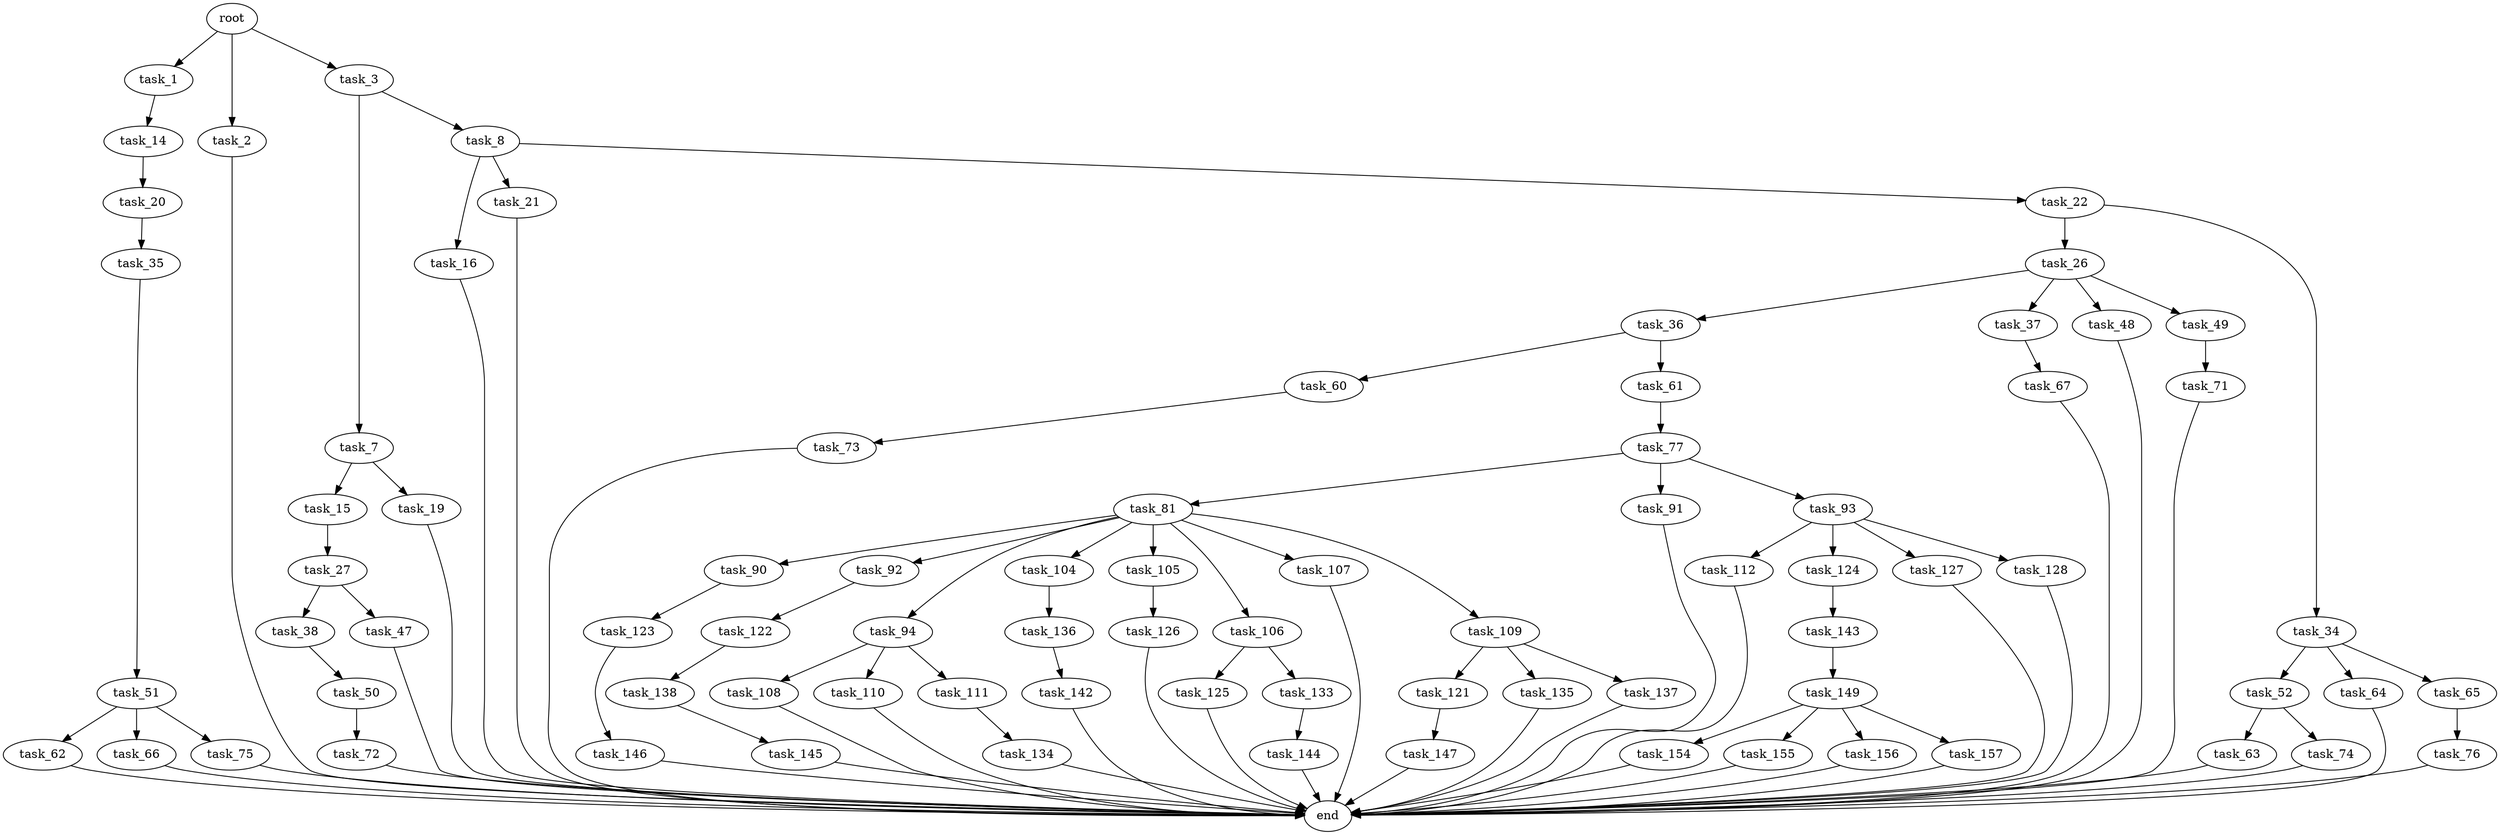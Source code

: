 digraph G {
  root [size="0.000000"];
  task_1 [size="34835988916.000000"];
  task_2 [size="68719476736.000000"];
  task_3 [size="8589934592.000000"];
  task_7 [size="231928233984.000000"];
  task_8 [size="6783262658.000000"];
  task_14 [size="16665835413.000000"];
  task_15 [size="231928233984.000000"];
  task_16 [size="1278518584.000000"];
  task_19 [size="200419445637.000000"];
  task_20 [size="53959415775.000000"];
  task_21 [size="368293445632.000000"];
  task_22 [size="9805773409.000000"];
  task_26 [size="3453430990.000000"];
  task_27 [size="231928233984.000000"];
  task_34 [size="1899018866.000000"];
  task_35 [size="6572883266.000000"];
  task_36 [size="1550563199.000000"];
  task_37 [size="782757789696.000000"];
  task_38 [size="104730271965.000000"];
  task_47 [size="276960826350.000000"];
  task_48 [size="54289177265.000000"];
  task_49 [size="43133336723.000000"];
  task_50 [size="17198765814.000000"];
  task_51 [size="177724378615.000000"];
  task_52 [size="805777364213.000000"];
  task_60 [size="622567926554.000000"];
  task_61 [size="2377623403.000000"];
  task_62 [size="434801441.000000"];
  task_63 [size="127405915041.000000"];
  task_64 [size="7522208794.000000"];
  task_65 [size="780418900444.000000"];
  task_66 [size="134217728000.000000"];
  task_67 [size="71764907213.000000"];
  task_71 [size="61437033424.000000"];
  task_72 [size="49810875170.000000"];
  task_73 [size="17006326334.000000"];
  task_74 [size="40750646224.000000"];
  task_75 [size="35068045008.000000"];
  task_76 [size="231928233984.000000"];
  task_77 [size="5662674915.000000"];
  task_81 [size="28991029248.000000"];
  task_90 [size="4686644630.000000"];
  task_91 [size="327923155083.000000"];
  task_92 [size="34994810331.000000"];
  task_93 [size="11994023904.000000"];
  task_94 [size="62713464192.000000"];
  task_104 [size="1753238221.000000"];
  task_105 [size="206429114279.000000"];
  task_106 [size="3022040075.000000"];
  task_107 [size="430786442134.000000"];
  task_108 [size="68719476736.000000"];
  task_109 [size="17829510069.000000"];
  task_110 [size="782757789696.000000"];
  task_111 [size="277665774948.000000"];
  task_112 [size="31749631903.000000"];
  task_121 [size="368293445632.000000"];
  task_122 [size="18010977340.000000"];
  task_123 [size="91627812680.000000"];
  task_124 [size="1048880622673.000000"];
  task_125 [size="3737841912.000000"];
  task_126 [size="7478903962.000000"];
  task_127 [size="252541296311.000000"];
  task_128 [size="28991029248.000000"];
  task_133 [size="68719476736.000000"];
  task_134 [size="4467419345.000000"];
  task_135 [size="68719476736.000000"];
  task_136 [size="9173145799.000000"];
  task_137 [size="231928233984.000000"];
  task_138 [size="134217728000.000000"];
  task_142 [size="368293445632.000000"];
  task_143 [size="50481572337.000000"];
  task_144 [size="368293445632.000000"];
  task_145 [size="497705853993.000000"];
  task_146 [size="1078839934.000000"];
  task_147 [size="13327632448.000000"];
  task_149 [size="4491932198.000000"];
  task_154 [size="46699784082.000000"];
  task_155 [size="34479621827.000000"];
  task_156 [size="549755813888.000000"];
  task_157 [size="710869480960.000000"];
  end [size="0.000000"];

  root -> task_1 [size="1.000000"];
  root -> task_2 [size="1.000000"];
  root -> task_3 [size="1.000000"];
  task_1 -> task_14 [size="679477248.000000"];
  task_2 -> end [size="1.000000"];
  task_3 -> task_7 [size="33554432.000000"];
  task_3 -> task_8 [size="33554432.000000"];
  task_7 -> task_15 [size="301989888.000000"];
  task_7 -> task_19 [size="301989888.000000"];
  task_8 -> task_16 [size="209715200.000000"];
  task_8 -> task_21 [size="209715200.000000"];
  task_8 -> task_22 [size="209715200.000000"];
  task_14 -> task_20 [size="679477248.000000"];
  task_15 -> task_27 [size="301989888.000000"];
  task_16 -> end [size="1.000000"];
  task_19 -> end [size="1.000000"];
  task_20 -> task_35 [size="134217728.000000"];
  task_21 -> end [size="1.000000"];
  task_22 -> task_26 [size="301989888.000000"];
  task_22 -> task_34 [size="301989888.000000"];
  task_26 -> task_36 [size="75497472.000000"];
  task_26 -> task_37 [size="75497472.000000"];
  task_26 -> task_48 [size="75497472.000000"];
  task_26 -> task_49 [size="75497472.000000"];
  task_27 -> task_38 [size="301989888.000000"];
  task_27 -> task_47 [size="301989888.000000"];
  task_34 -> task_52 [size="134217728.000000"];
  task_34 -> task_64 [size="134217728.000000"];
  task_34 -> task_65 [size="134217728.000000"];
  task_35 -> task_51 [size="209715200.000000"];
  task_36 -> task_60 [size="134217728.000000"];
  task_36 -> task_61 [size="134217728.000000"];
  task_37 -> task_67 [size="679477248.000000"];
  task_38 -> task_50 [size="75497472.000000"];
  task_47 -> end [size="1.000000"];
  task_48 -> end [size="1.000000"];
  task_49 -> task_71 [size="838860800.000000"];
  task_50 -> task_72 [size="75497472.000000"];
  task_51 -> task_62 [size="134217728.000000"];
  task_51 -> task_66 [size="134217728.000000"];
  task_51 -> task_75 [size="134217728.000000"];
  task_52 -> task_63 [size="679477248.000000"];
  task_52 -> task_74 [size="679477248.000000"];
  task_60 -> task_73 [size="411041792.000000"];
  task_61 -> task_77 [size="75497472.000000"];
  task_62 -> end [size="1.000000"];
  task_63 -> end [size="1.000000"];
  task_64 -> end [size="1.000000"];
  task_65 -> task_76 [size="679477248.000000"];
  task_66 -> end [size="1.000000"];
  task_67 -> end [size="1.000000"];
  task_71 -> end [size="1.000000"];
  task_72 -> end [size="1.000000"];
  task_73 -> end [size="1.000000"];
  task_74 -> end [size="1.000000"];
  task_75 -> end [size="1.000000"];
  task_76 -> end [size="1.000000"];
  task_77 -> task_81 [size="134217728.000000"];
  task_77 -> task_91 [size="134217728.000000"];
  task_77 -> task_93 [size="134217728.000000"];
  task_81 -> task_90 [size="75497472.000000"];
  task_81 -> task_92 [size="75497472.000000"];
  task_81 -> task_94 [size="75497472.000000"];
  task_81 -> task_104 [size="75497472.000000"];
  task_81 -> task_105 [size="75497472.000000"];
  task_81 -> task_106 [size="75497472.000000"];
  task_81 -> task_107 [size="75497472.000000"];
  task_81 -> task_109 [size="75497472.000000"];
  task_90 -> task_123 [size="75497472.000000"];
  task_91 -> end [size="1.000000"];
  task_92 -> task_122 [size="838860800.000000"];
  task_93 -> task_112 [size="536870912.000000"];
  task_93 -> task_124 [size="536870912.000000"];
  task_93 -> task_127 [size="536870912.000000"];
  task_93 -> task_128 [size="536870912.000000"];
  task_94 -> task_108 [size="209715200.000000"];
  task_94 -> task_110 [size="209715200.000000"];
  task_94 -> task_111 [size="209715200.000000"];
  task_104 -> task_136 [size="75497472.000000"];
  task_105 -> task_126 [size="301989888.000000"];
  task_106 -> task_125 [size="75497472.000000"];
  task_106 -> task_133 [size="75497472.000000"];
  task_107 -> end [size="1.000000"];
  task_108 -> end [size="1.000000"];
  task_109 -> task_121 [size="33554432.000000"];
  task_109 -> task_135 [size="33554432.000000"];
  task_109 -> task_137 [size="33554432.000000"];
  task_110 -> end [size="1.000000"];
  task_111 -> task_134 [size="209715200.000000"];
  task_112 -> end [size="1.000000"];
  task_121 -> task_147 [size="411041792.000000"];
  task_122 -> task_138 [size="679477248.000000"];
  task_123 -> task_146 [size="134217728.000000"];
  task_124 -> task_143 [size="838860800.000000"];
  task_125 -> end [size="1.000000"];
  task_126 -> end [size="1.000000"];
  task_127 -> end [size="1.000000"];
  task_128 -> end [size="1.000000"];
  task_133 -> task_144 [size="134217728.000000"];
  task_134 -> end [size="1.000000"];
  task_135 -> end [size="1.000000"];
  task_136 -> task_142 [size="838860800.000000"];
  task_137 -> end [size="1.000000"];
  task_138 -> task_145 [size="209715200.000000"];
  task_142 -> end [size="1.000000"];
  task_143 -> task_149 [size="838860800.000000"];
  task_144 -> end [size="1.000000"];
  task_145 -> end [size="1.000000"];
  task_146 -> end [size="1.000000"];
  task_147 -> end [size="1.000000"];
  task_149 -> task_154 [size="536870912.000000"];
  task_149 -> task_155 [size="536870912.000000"];
  task_149 -> task_156 [size="536870912.000000"];
  task_149 -> task_157 [size="536870912.000000"];
  task_154 -> end [size="1.000000"];
  task_155 -> end [size="1.000000"];
  task_156 -> end [size="1.000000"];
  task_157 -> end [size="1.000000"];
}
